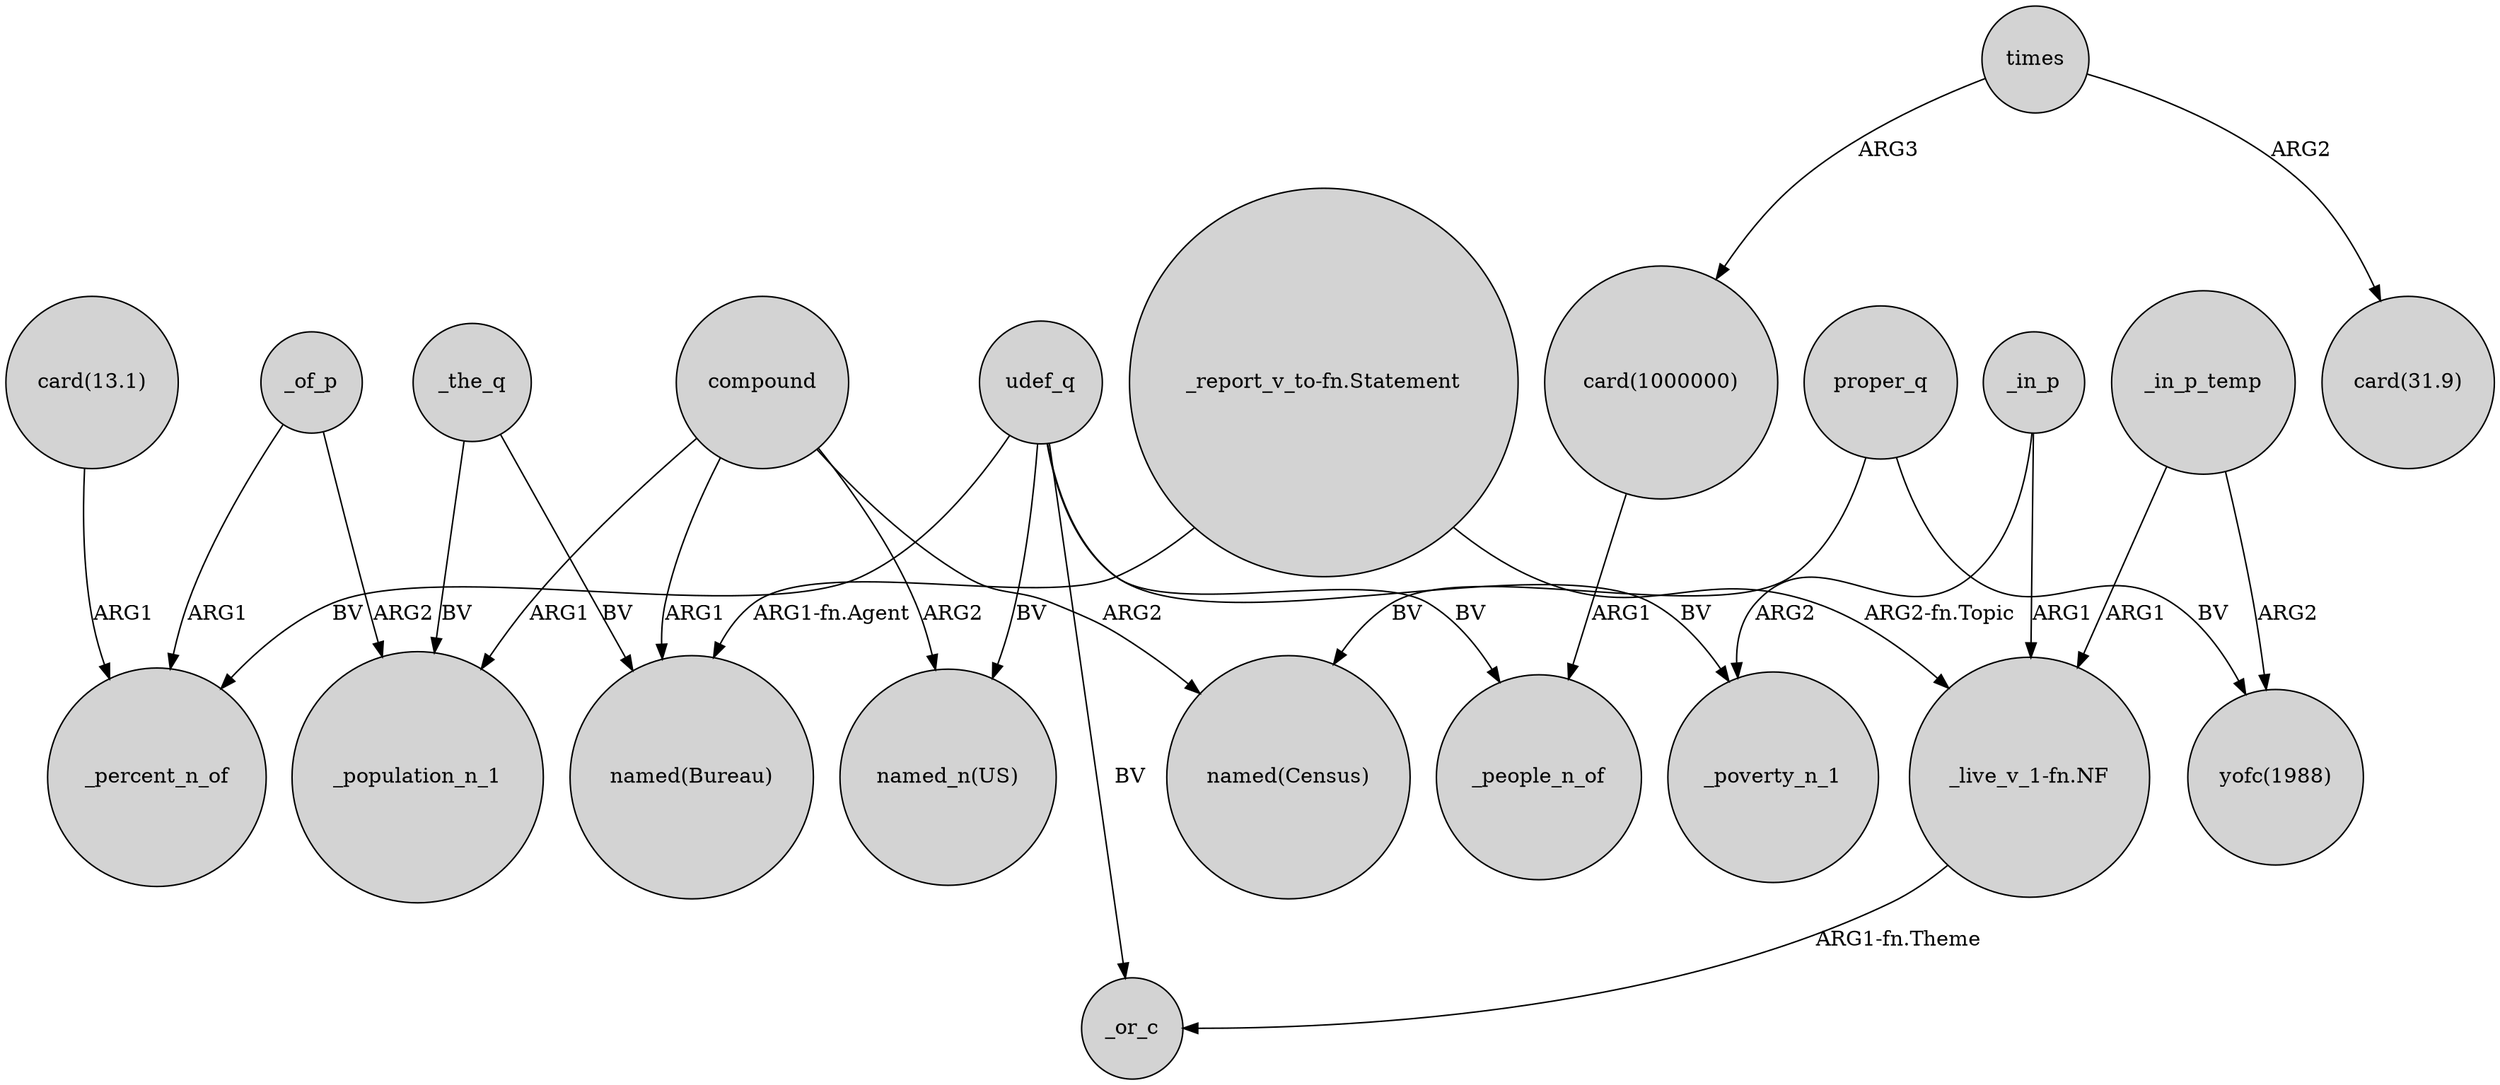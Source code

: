 digraph {
	node [shape=circle style=filled]
	udef_q -> "named_n(US)" [label=BV]
	_in_p -> "_live_v_1-fn.NF" [label=ARG1]
	"card(1000000)" -> _people_n_of [label=ARG1]
	_the_q -> _population_n_1 [label=BV]
	udef_q -> _or_c [label=BV]
	compound -> "named_n(US)" [label=ARG2]
	_in_p -> _poverty_n_1 [label=ARG2]
	_of_p -> _percent_n_of [label=ARG1]
	"card(13.1)" -> _percent_n_of [label=ARG1]
	udef_q -> _people_n_of [label=BV]
	_of_p -> _population_n_1 [label=ARG2]
	udef_q -> _poverty_n_1 [label=BV]
	"_report_v_to-fn.Statement" -> "_live_v_1-fn.NF" [label="ARG2-fn.Topic"]
	times -> "card(1000000)" [label=ARG3]
	proper_q -> "yofc(1988)" [label=BV]
	"_live_v_1-fn.NF" -> _or_c [label="ARG1-fn.Theme"]
	times -> "card(31.9)" [label=ARG2]
	compound -> _population_n_1 [label=ARG1]
	compound -> "named(Bureau)" [label=ARG1]
	_the_q -> "named(Bureau)" [label=BV]
	proper_q -> "named(Census)" [label=BV]
	"_report_v_to-fn.Statement" -> "named(Bureau)" [label="ARG1-fn.Agent"]
	udef_q -> _percent_n_of [label=BV]
	_in_p_temp -> "_live_v_1-fn.NF" [label=ARG1]
	compound -> "named(Census)" [label=ARG2]
	_in_p_temp -> "yofc(1988)" [label=ARG2]
}
